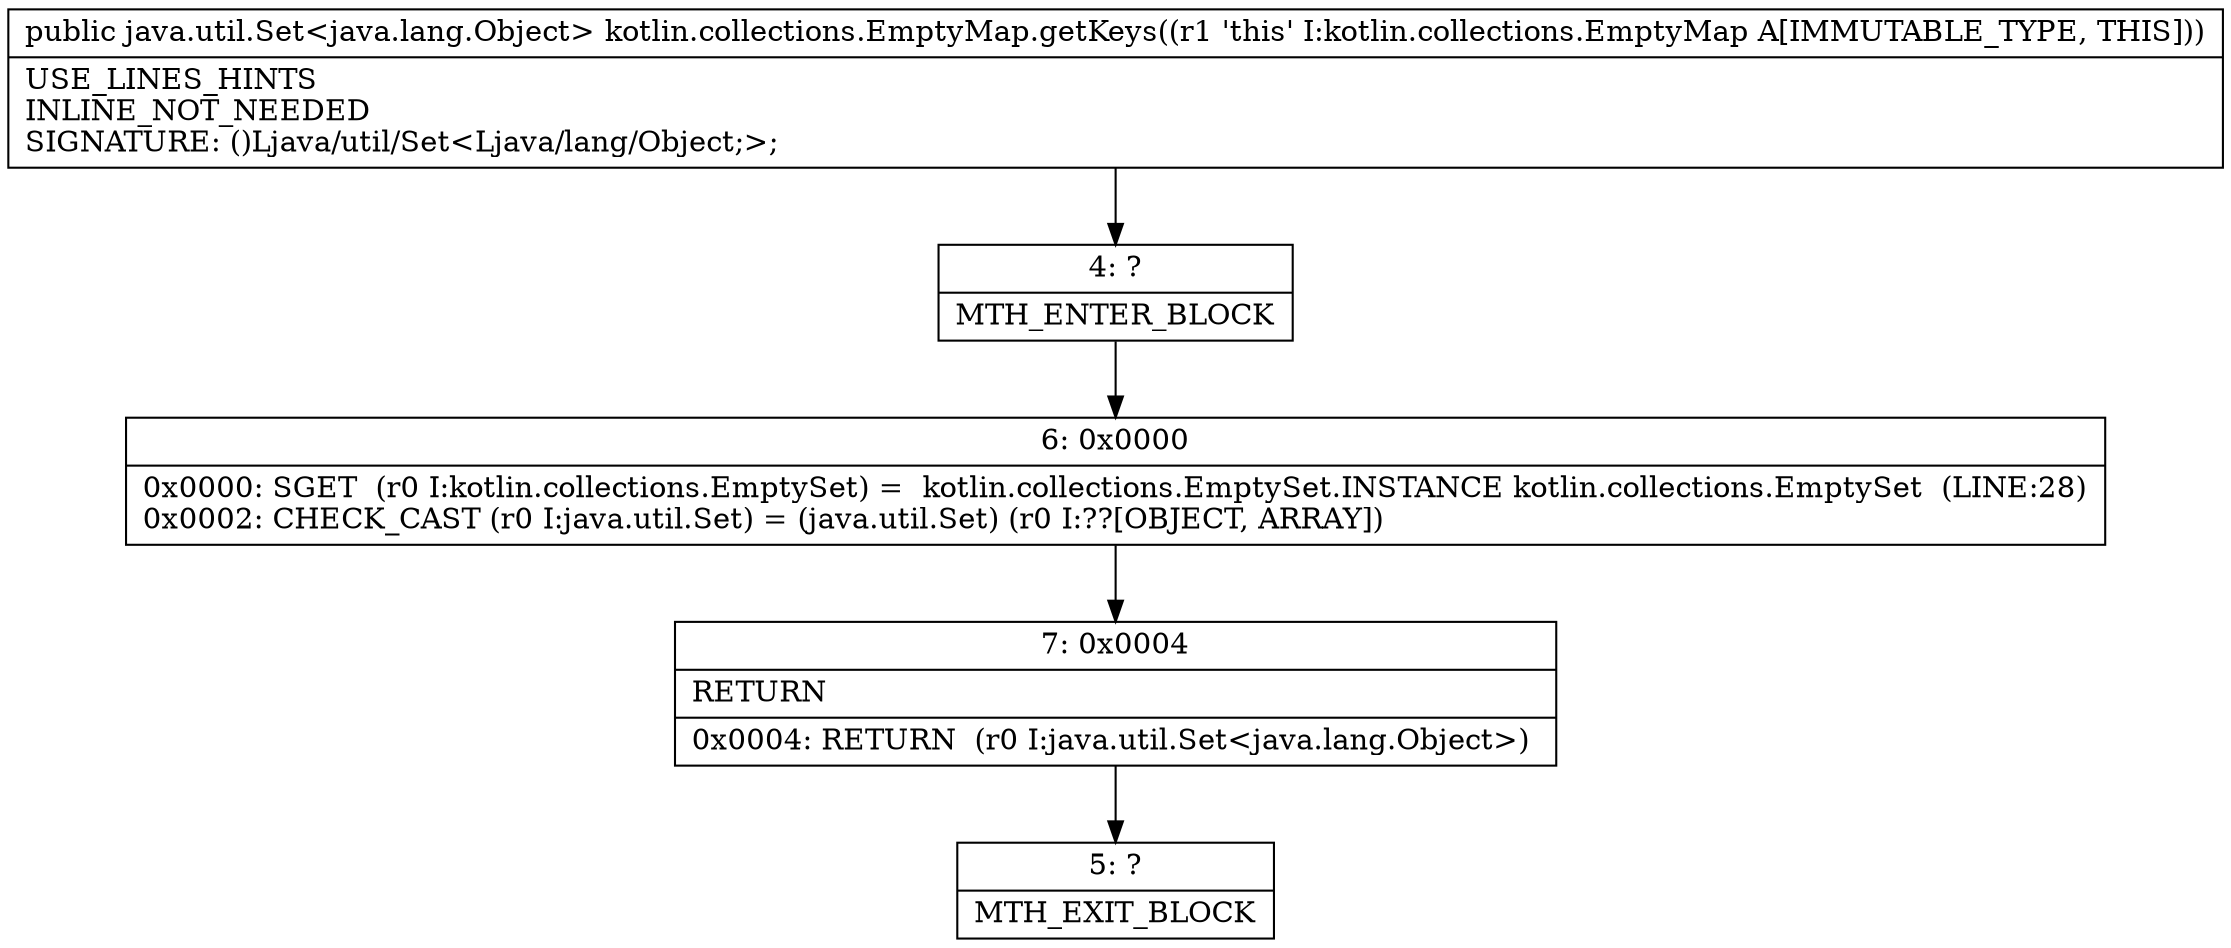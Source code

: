 digraph "CFG forkotlin.collections.EmptyMap.getKeys()Ljava\/util\/Set;" {
Node_4 [shape=record,label="{4\:\ ?|MTH_ENTER_BLOCK\l}"];
Node_6 [shape=record,label="{6\:\ 0x0000|0x0000: SGET  (r0 I:kotlin.collections.EmptySet) =  kotlin.collections.EmptySet.INSTANCE kotlin.collections.EmptySet  (LINE:28)\l0x0002: CHECK_CAST (r0 I:java.util.Set) = (java.util.Set) (r0 I:??[OBJECT, ARRAY]) \l}"];
Node_7 [shape=record,label="{7\:\ 0x0004|RETURN\l|0x0004: RETURN  (r0 I:java.util.Set\<java.lang.Object\>) \l}"];
Node_5 [shape=record,label="{5\:\ ?|MTH_EXIT_BLOCK\l}"];
MethodNode[shape=record,label="{public java.util.Set\<java.lang.Object\> kotlin.collections.EmptyMap.getKeys((r1 'this' I:kotlin.collections.EmptyMap A[IMMUTABLE_TYPE, THIS]))  | USE_LINES_HINTS\lINLINE_NOT_NEEDED\lSIGNATURE: ()Ljava\/util\/Set\<Ljava\/lang\/Object;\>;\l}"];
MethodNode -> Node_4;Node_4 -> Node_6;
Node_6 -> Node_7;
Node_7 -> Node_5;
}

